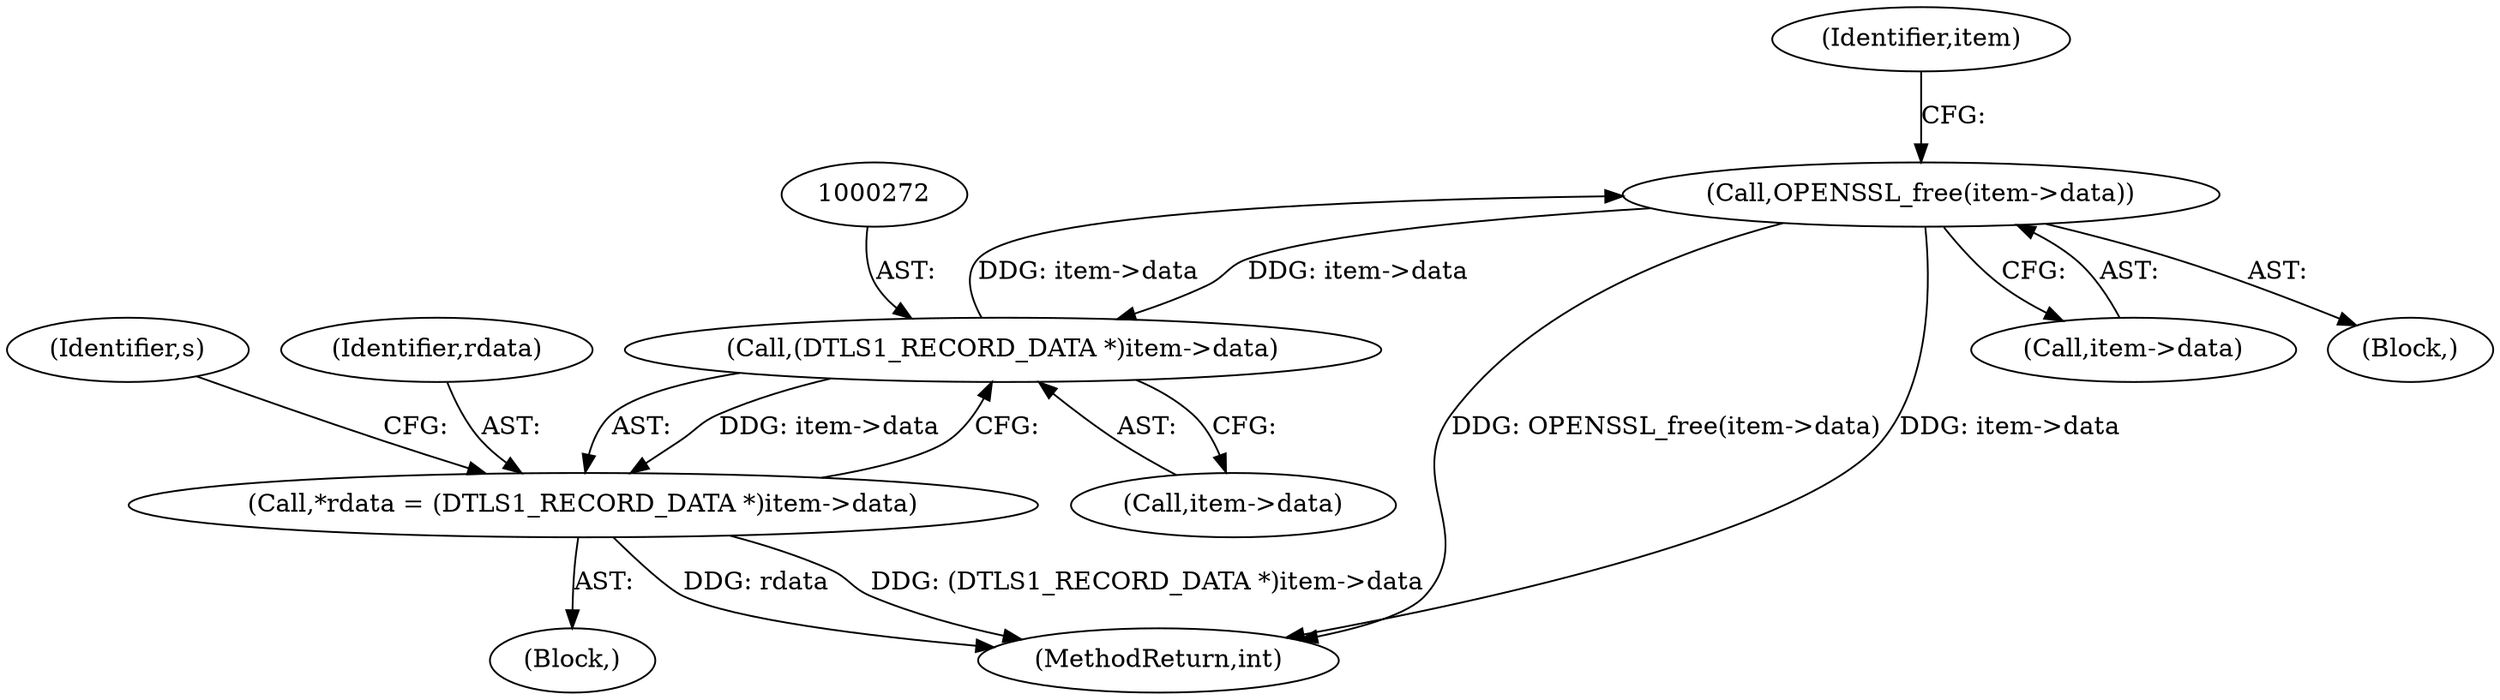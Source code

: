 digraph "0_openssl_af58be768ebb690f78530f796e92b8ae5c9a4401@API" {
"1000291" [label="(Call,OPENSSL_free(item->data))"];
"1000271" [label="(Call,(DTLS1_RECORD_DATA *)item->data)"];
"1000291" [label="(Call,OPENSSL_free(item->data))"];
"1000269" [label="(Call,*rdata = (DTLS1_RECORD_DATA *)item->data)"];
"1000367" [label="(MethodReturn,int)"];
"1000278" [label="(Identifier,s)"];
"1000292" [label="(Call,item->data)"];
"1000296" [label="(Identifier,item)"];
"1000271" [label="(Call,(DTLS1_RECORD_DATA *)item->data)"];
"1000269" [label="(Call,*rdata = (DTLS1_RECORD_DATA *)item->data)"];
"1000273" [label="(Call,item->data)"];
"1000267" [label="(Block,)"];
"1000262" [label="(Block,)"];
"1000270" [label="(Identifier,rdata)"];
"1000291" [label="(Call,OPENSSL_free(item->data))"];
"1000291" -> "1000262"  [label="AST: "];
"1000291" -> "1000292"  [label="CFG: "];
"1000292" -> "1000291"  [label="AST: "];
"1000296" -> "1000291"  [label="CFG: "];
"1000291" -> "1000367"  [label="DDG: OPENSSL_free(item->data)"];
"1000291" -> "1000367"  [label="DDG: item->data"];
"1000291" -> "1000271"  [label="DDG: item->data"];
"1000271" -> "1000291"  [label="DDG: item->data"];
"1000271" -> "1000269"  [label="AST: "];
"1000271" -> "1000273"  [label="CFG: "];
"1000272" -> "1000271"  [label="AST: "];
"1000273" -> "1000271"  [label="AST: "];
"1000269" -> "1000271"  [label="CFG: "];
"1000271" -> "1000269"  [label="DDG: item->data"];
"1000269" -> "1000267"  [label="AST: "];
"1000270" -> "1000269"  [label="AST: "];
"1000278" -> "1000269"  [label="CFG: "];
"1000269" -> "1000367"  [label="DDG: rdata"];
"1000269" -> "1000367"  [label="DDG: (DTLS1_RECORD_DATA *)item->data"];
}

